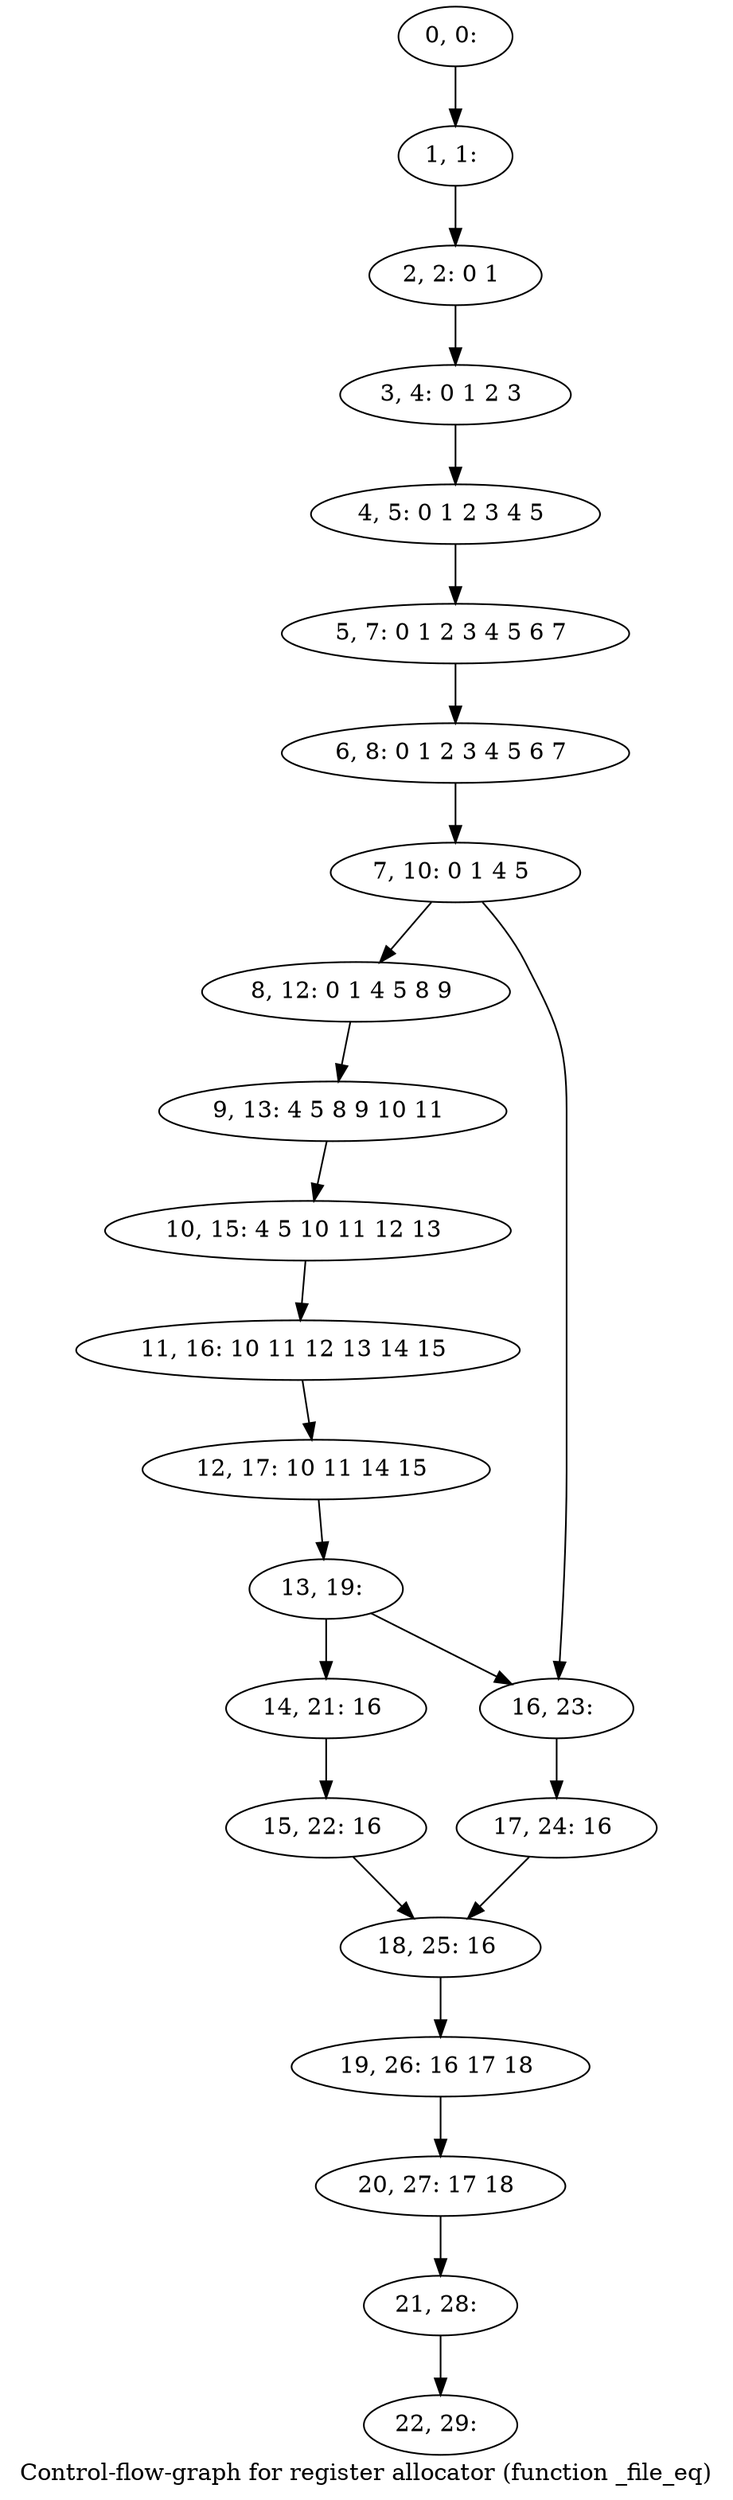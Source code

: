 digraph G {
graph [label="Control-flow-graph for register allocator (function _file_eq)"]
0[label="0, 0: "];
1[label="1, 1: "];
2[label="2, 2: 0 1 "];
3[label="3, 4: 0 1 2 3 "];
4[label="4, 5: 0 1 2 3 4 5 "];
5[label="5, 7: 0 1 2 3 4 5 6 7 "];
6[label="6, 8: 0 1 2 3 4 5 6 7 "];
7[label="7, 10: 0 1 4 5 "];
8[label="8, 12: 0 1 4 5 8 9 "];
9[label="9, 13: 4 5 8 9 10 11 "];
10[label="10, 15: 4 5 10 11 12 13 "];
11[label="11, 16: 10 11 12 13 14 15 "];
12[label="12, 17: 10 11 14 15 "];
13[label="13, 19: "];
14[label="14, 21: 16 "];
15[label="15, 22: 16 "];
16[label="16, 23: "];
17[label="17, 24: 16 "];
18[label="18, 25: 16 "];
19[label="19, 26: 16 17 18 "];
20[label="20, 27: 17 18 "];
21[label="21, 28: "];
22[label="22, 29: "];
0->1 ;
1->2 ;
2->3 ;
3->4 ;
4->5 ;
5->6 ;
6->7 ;
7->8 ;
7->16 ;
8->9 ;
9->10 ;
10->11 ;
11->12 ;
12->13 ;
13->14 ;
13->16 ;
14->15 ;
15->18 ;
16->17 ;
17->18 ;
18->19 ;
19->20 ;
20->21 ;
21->22 ;
}
